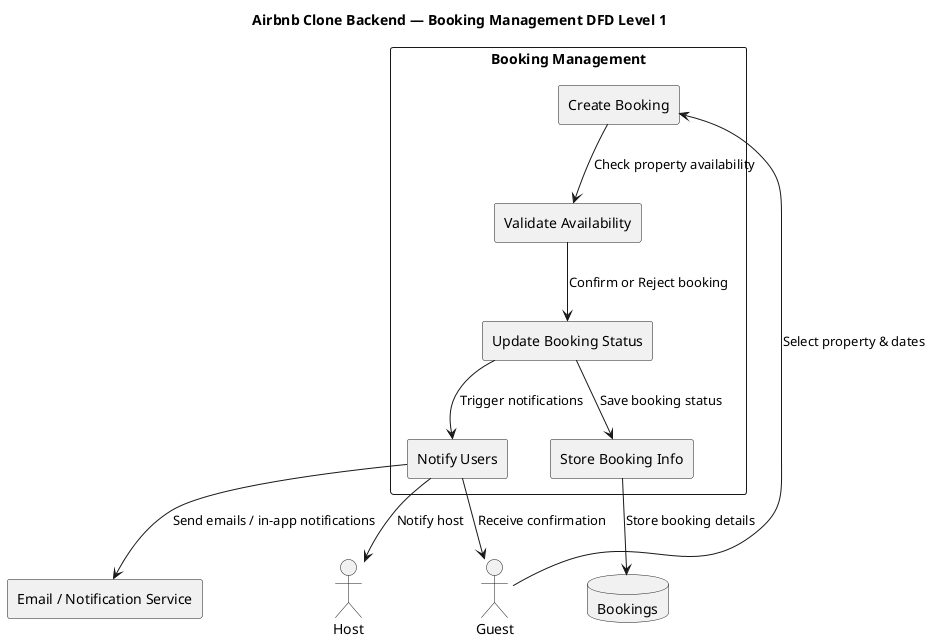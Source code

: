 @startuml
!define RECTANGLE class

title Airbnb Clone Backend — Booking Management DFD Level 1

actor Guest
actor Host

rectangle "Booking Management" as BM {
    rectangle "Create Booking" as CB
    rectangle "Validate Availability" as VA
    rectangle "Update Booking Status" as UBS
    rectangle "Notify Users" as NU
    rectangle "Store Booking Info" as SBI
}

database "Bookings" as DS_Bookings
rectangle "Email / Notification Service" as ES

' Data Flow — Guest
Guest --> CB : Select property & dates
CB --> VA : Check property availability
VA --> UBS : Confirm or Reject booking
UBS --> SBI : Save booking status
SBI --> DS_Bookings : Store booking details
UBS --> NU : Trigger notifications
NU --> ES : Send emails / in-app notifications
NU --> Guest : Receive confirmation
NU --> Host : Notify host

@enduml

